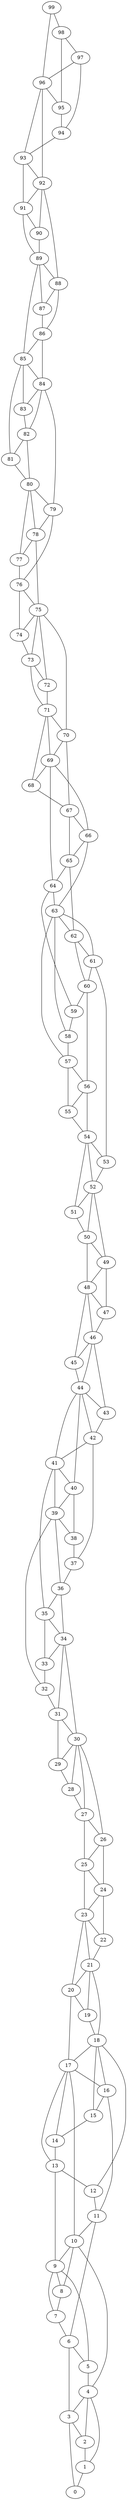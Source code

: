 graph X {
1 -- 0;
2 -- 1;
3 -- 2;
3 -- 0;
4 -- 2;
4 -- 3;
4 -- 1;
5 -- 4;
6 -- 5;
6 -- 3;
7 -- 6;
8 -- 7;
9 -- 5;
9 -- 8;
9 -- 7;
10 -- 8;
10 -- 4;
10 -- 9;
11 -- 6;
11 -- 10;
12 -- 11;
13 -- 9;
13 -- 12;
14 -- 13;
15 -- 14;
16 -- 11;
16 -- 15;
17 -- 10;
17 -- 13;
17 -- 16;
17 -- 14;
18 -- 15;
18 -- 16;
18 -- 12;
18 -- 17;
19 -- 18;
20 -- 17;
20 -- 19;
21 -- 20;
21 -- 19;
21 -- 18;
22 -- 21;
23 -- 20;
23 -- 21;
23 -- 22;
24 -- 22;
24 -- 23;
25 -- 23;
25 -- 24;
26 -- 25;
26 -- 24;
27 -- 25;
27 -- 26;
28 -- 27;
29 -- 28;
30 -- 26;
30 -- 29;
30 -- 27;
30 -- 28;
31 -- 30;
31 -- 29;
32 -- 31;
33 -- 32;
34 -- 31;
34 -- 30;
34 -- 33;
35 -- 34;
35 -- 33;
36 -- 35;
36 -- 34;
37 -- 36;
38 -- 37;
39 -- 38;
39 -- 32;
39 -- 36;
40 -- 39;
40 -- 38;
41 -- 39;
41 -- 35;
41 -- 40;
42 -- 37;
42 -- 41;
43 -- 42;
44 -- 43;
44 -- 42;
44 -- 41;
44 -- 40;
45 -- 44;
46 -- 45;
46 -- 44;
46 -- 43;
47 -- 46;
48 -- 46;
48 -- 47;
48 -- 45;
49 -- 48;
49 -- 47;
50 -- 48;
50 -- 49;
51 -- 50;
52 -- 51;
52 -- 50;
52 -- 49;
53 -- 52;
54 -- 53;
54 -- 51;
54 -- 52;
55 -- 54;
56 -- 54;
56 -- 55;
57 -- 56;
57 -- 55;
58 -- 57;
59 -- 58;
60 -- 56;
60 -- 59;
61 -- 60;
61 -- 53;
62 -- 60;
62 -- 61;
63 -- 61;
63 -- 62;
63 -- 57;
63 -- 58;
64 -- 59;
64 -- 63;
65 -- 64;
65 -- 62;
66 -- 63;
66 -- 65;
67 -- 66;
67 -- 65;
68 -- 67;
69 -- 64;
69 -- 68;
69 -- 66;
70 -- 67;
70 -- 69;
71 -- 68;
71 -- 69;
71 -- 70;
72 -- 71;
73 -- 71;
73 -- 72;
74 -- 73;
75 -- 74;
75 -- 72;
75 -- 70;
75 -- 73;
76 -- 74;
76 -- 75;
77 -- 76;
78 -- 77;
78 -- 75;
79 -- 78;
79 -- 76;
80 -- 79;
80 -- 77;
80 -- 78;
81 -- 80;
82 -- 80;
82 -- 81;
83 -- 82;
84 -- 79;
84 -- 83;
84 -- 82;
85 -- 81;
85 -- 83;
85 -- 84;
86 -- 85;
86 -- 84;
87 -- 86;
88 -- 87;
88 -- 86;
89 -- 87;
89 -- 88;
89 -- 85;
90 -- 89;
91 -- 90;
91 -- 89;
92 -- 88;
92 -- 90;
92 -- 91;
93 -- 91;
93 -- 92;
94 -- 93;
95 -- 94;
96 -- 92;
96 -- 95;
96 -- 93;
97 -- 96;
97 -- 94;
98 -- 97;
98 -- 95;
99 -- 98;
99 -- 96;
}
